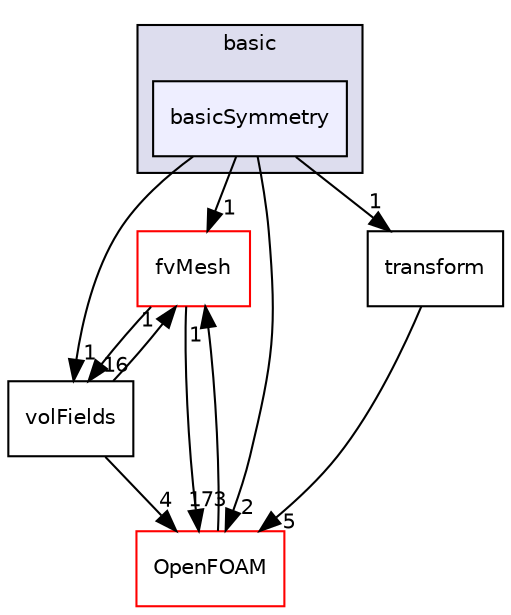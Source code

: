 digraph "src/finiteVolume/fields/fvPatchFields/basic/basicSymmetry" {
  bgcolor=transparent;
  compound=true
  node [ fontsize="10", fontname="Helvetica"];
  edge [ labelfontsize="10", labelfontname="Helvetica"];
  subgraph clusterdir_546b14c9025d30bb5b92fa069dbdd82c {
    graph [ bgcolor="#ddddee", pencolor="black", label="basic" fontname="Helvetica", fontsize="10", URL="dir_546b14c9025d30bb5b92fa069dbdd82c.html"]
  dir_6d4c915e8bbdb9098167fa614373fa7f [shape=box, label="basicSymmetry", style="filled", fillcolor="#eeeeff", pencolor="black", URL="dir_6d4c915e8bbdb9098167fa614373fa7f.html"];
  }
  dir_c382fa095c9c33d8673c0dd60aaef275 [shape=box label="fvMesh" color="red" URL="dir_c382fa095c9c33d8673c0dd60aaef275.html"];
  dir_bd8bf7fa65467c460a50eacc456ce356 [shape=box label="volFields" URL="dir_bd8bf7fa65467c460a50eacc456ce356.html"];
  dir_c5473ff19b20e6ec4dfe5c310b3778a8 [shape=box label="OpenFOAM" color="red" URL="dir_c5473ff19b20e6ec4dfe5c310b3778a8.html"];
  dir_69500eee4066722e541f53a859e9d9bd [shape=box label="transform" URL="dir_69500eee4066722e541f53a859e9d9bd.html"];
  dir_c382fa095c9c33d8673c0dd60aaef275->dir_bd8bf7fa65467c460a50eacc456ce356 [headlabel="16", labeldistance=1.5 headhref="dir_001115_001053.html"];
  dir_c382fa095c9c33d8673c0dd60aaef275->dir_c5473ff19b20e6ec4dfe5c310b3778a8 [headlabel="173", labeldistance=1.5 headhref="dir_001115_001888.html"];
  dir_bd8bf7fa65467c460a50eacc456ce356->dir_c382fa095c9c33d8673c0dd60aaef275 [headlabel="1", labeldistance=1.5 headhref="dir_001053_001115.html"];
  dir_bd8bf7fa65467c460a50eacc456ce356->dir_c5473ff19b20e6ec4dfe5c310b3778a8 [headlabel="4", labeldistance=1.5 headhref="dir_001053_001888.html"];
  dir_6d4c915e8bbdb9098167fa614373fa7f->dir_c382fa095c9c33d8673c0dd60aaef275 [headlabel="1", labeldistance=1.5 headhref="dir_000934_001115.html"];
  dir_6d4c915e8bbdb9098167fa614373fa7f->dir_bd8bf7fa65467c460a50eacc456ce356 [headlabel="1", labeldistance=1.5 headhref="dir_000934_001053.html"];
  dir_6d4c915e8bbdb9098167fa614373fa7f->dir_c5473ff19b20e6ec4dfe5c310b3778a8 [headlabel="2", labeldistance=1.5 headhref="dir_000934_001888.html"];
  dir_6d4c915e8bbdb9098167fa614373fa7f->dir_69500eee4066722e541f53a859e9d9bd [headlabel="1", labeldistance=1.5 headhref="dir_000934_000942.html"];
  dir_c5473ff19b20e6ec4dfe5c310b3778a8->dir_c382fa095c9c33d8673c0dd60aaef275 [headlabel="1", labeldistance=1.5 headhref="dir_001888_001115.html"];
  dir_69500eee4066722e541f53a859e9d9bd->dir_c5473ff19b20e6ec4dfe5c310b3778a8 [headlabel="5", labeldistance=1.5 headhref="dir_000942_001888.html"];
}
